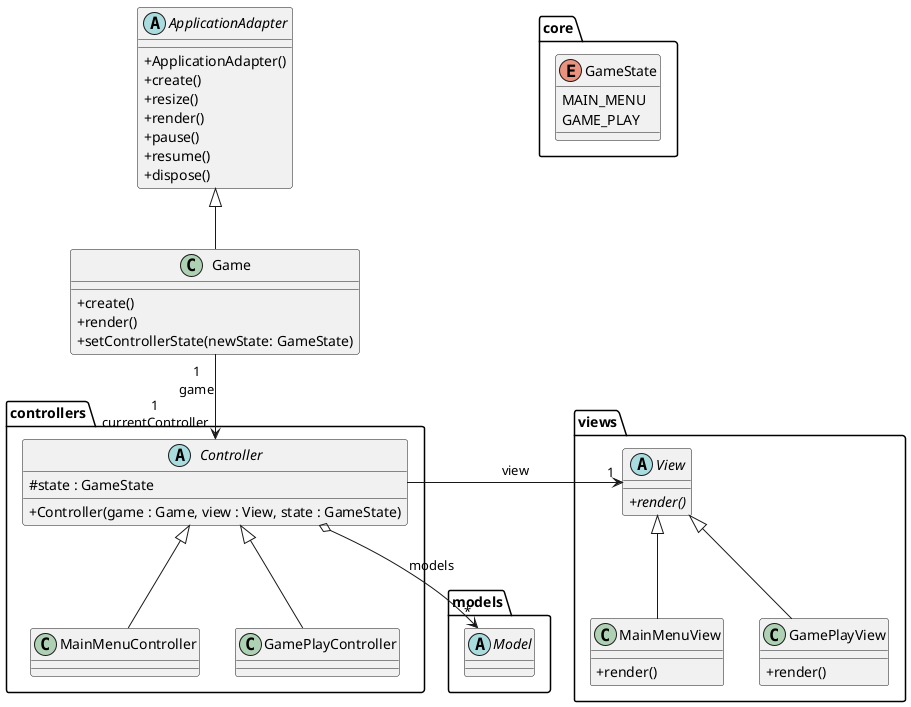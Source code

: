 @startuml
skinparam classAttributeIconSize 0

abstract class ApplicationAdapter {
    + ApplicationAdapter()
    + create()
    + resize()
    + render()
    + pause()
    + resume()
    + dispose()
}

class Game extends ApplicationAdapter {
    + create()
    + render()
    + setControllerState(newState: GameState)
}

package controllers {
    abstract class Controller {
        # state : GameState
        + Controller(game : Game, view : View, state : GameState)
    }

    class MainMenuController extends Controller {

    }

    class GamePlayController extends Controller {

    }
}

package views {
    abstract class View {
        + {abstract}render()
    }

    class MainMenuView extends View {
        +render()
    }

    class GamePlayView extends View {
        +render()
    }
}

package models {
    abstract class Model {

    }
}

package core {
    enum GameState {
        MAIN_MENU
        GAME_PLAY
    }
}

Game "1\ngame" --> "1\ncurrentController" Controller
Controller -right-> "1" View : view
Controller o-down-> "*" Model : models

@enduml